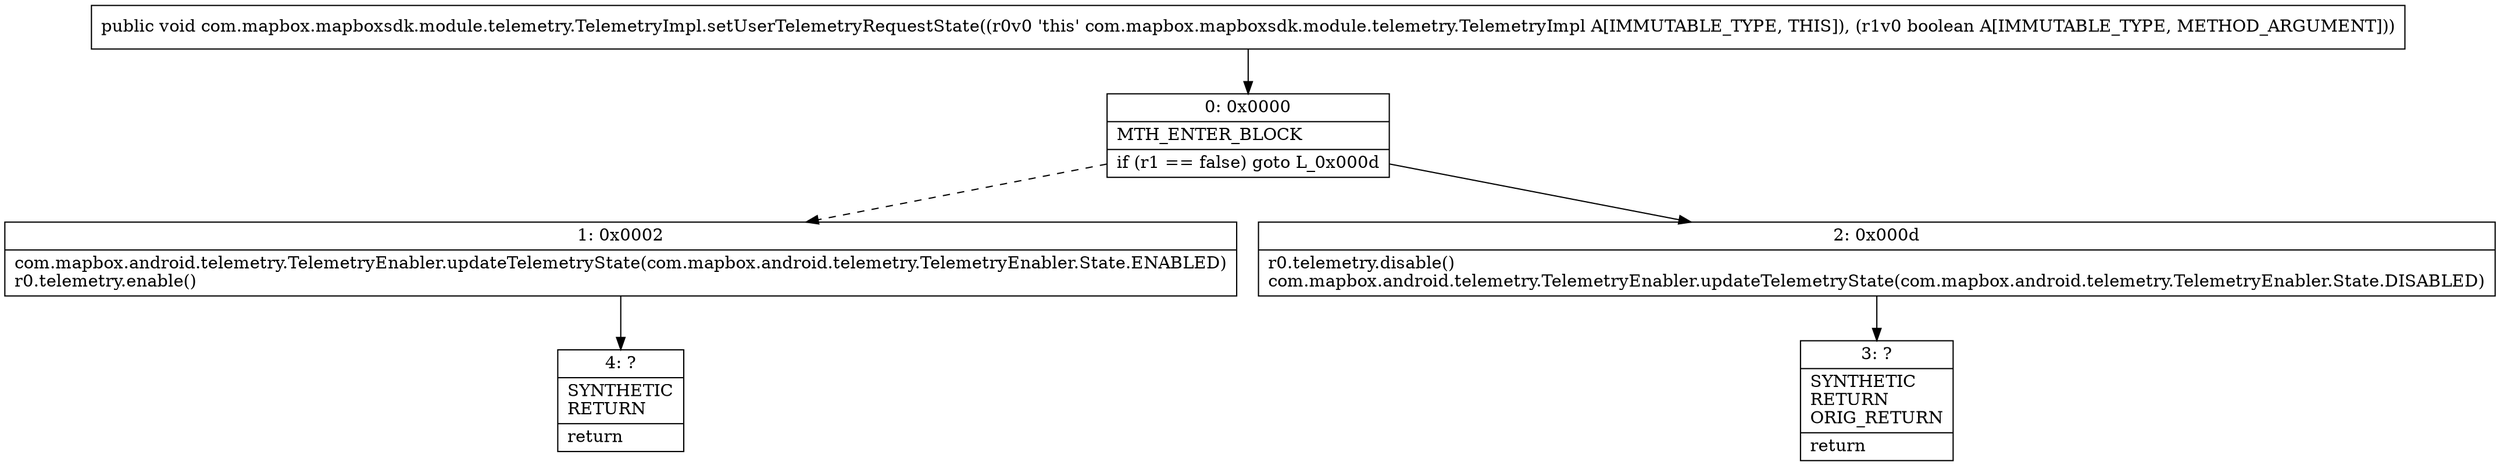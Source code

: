 digraph "CFG forcom.mapbox.mapboxsdk.module.telemetry.TelemetryImpl.setUserTelemetryRequestState(Z)V" {
Node_0 [shape=record,label="{0\:\ 0x0000|MTH_ENTER_BLOCK\l|if (r1 == false) goto L_0x000d\l}"];
Node_1 [shape=record,label="{1\:\ 0x0002|com.mapbox.android.telemetry.TelemetryEnabler.updateTelemetryState(com.mapbox.android.telemetry.TelemetryEnabler.State.ENABLED)\lr0.telemetry.enable()\l}"];
Node_2 [shape=record,label="{2\:\ 0x000d|r0.telemetry.disable()\lcom.mapbox.android.telemetry.TelemetryEnabler.updateTelemetryState(com.mapbox.android.telemetry.TelemetryEnabler.State.DISABLED)\l}"];
Node_3 [shape=record,label="{3\:\ ?|SYNTHETIC\lRETURN\lORIG_RETURN\l|return\l}"];
Node_4 [shape=record,label="{4\:\ ?|SYNTHETIC\lRETURN\l|return\l}"];
MethodNode[shape=record,label="{public void com.mapbox.mapboxsdk.module.telemetry.TelemetryImpl.setUserTelemetryRequestState((r0v0 'this' com.mapbox.mapboxsdk.module.telemetry.TelemetryImpl A[IMMUTABLE_TYPE, THIS]), (r1v0 boolean A[IMMUTABLE_TYPE, METHOD_ARGUMENT])) }"];
MethodNode -> Node_0;
Node_0 -> Node_1[style=dashed];
Node_0 -> Node_2;
Node_1 -> Node_4;
Node_2 -> Node_3;
}

